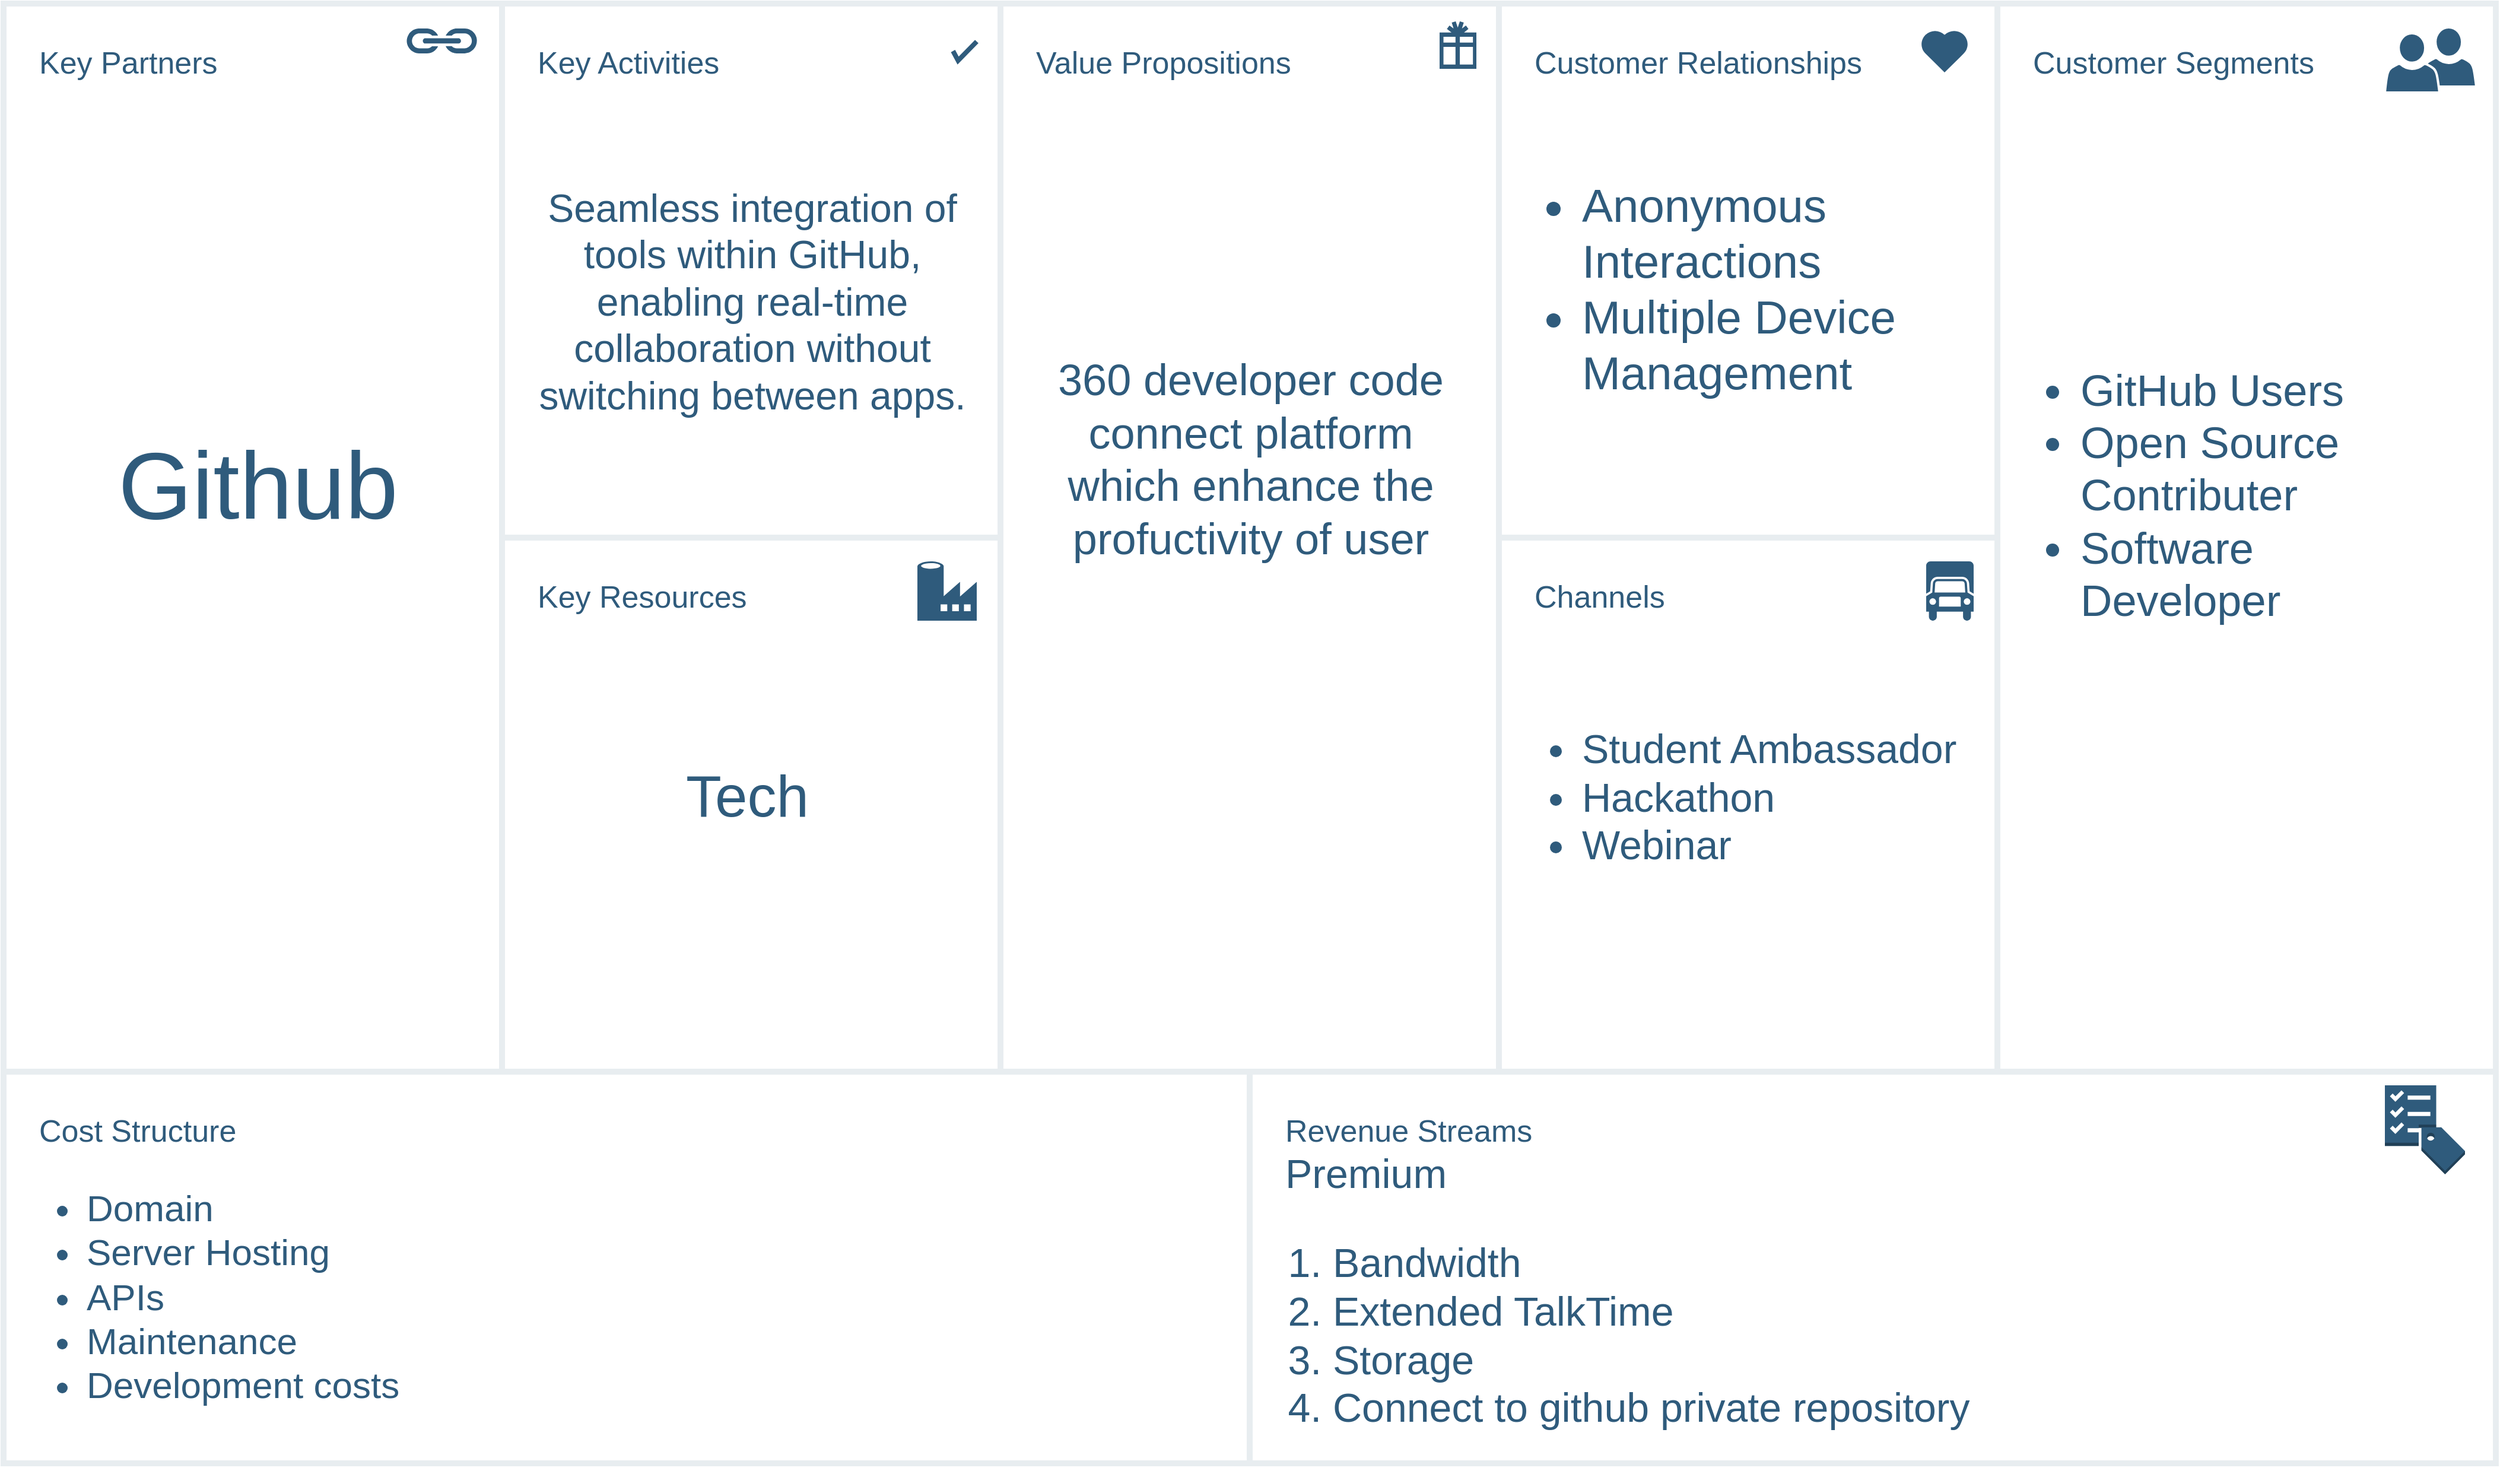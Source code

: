<mxfile version="23.1.7" type="github">
  <diagram id="07fea595-8f29-1299-0266-81d95cde20df" name="Page-1">
    <mxGraphModel dx="6538" dy="2088" grid="1" gridSize="10" guides="1" tooltips="1" connect="1" arrows="1" fold="1" page="1" pageScale="1" pageWidth="1169" pageHeight="827" background="none" math="0" shadow="0">
      <root>
        <mxCell id="0" />
        <mxCell id="1" parent="0" />
        <mxCell id="699" value="&lt;div style=&quot;font-size: 26px&quot;&gt;&lt;font style=&quot;font-size: 26px&quot;&gt;Customer Relationships&lt;/font&gt;&lt;/div&gt;&lt;div&gt;&lt;br&gt;&lt;/div&gt;&lt;div&gt;&lt;br&gt;&lt;/div&gt;&lt;div&gt;&lt;br&gt;&lt;/div&gt;&lt;div&gt;&lt;div style=&quot;border-color: var(--border-color); font-size: 39px;&quot;&gt;&lt;ul&gt;&lt;li style=&quot;&quot;&gt;&lt;font style=&quot;border-color: var(--border-color);&quot;&gt;Anonymous&amp;nbsp; &amp;nbsp; &amp;nbsp; Interactions&lt;/font&gt;&lt;/li&gt;&lt;li style=&quot;&quot;&gt;Multiple Device Management&lt;/li&gt;&lt;/ul&gt;&lt;/div&gt;&lt;/div&gt;" style="rounded=0;whiteSpace=wrap;html=1;shadow=0;labelBackgroundColor=none;strokeColor=#e8edf0;strokeWidth=5;fillColor=#ffffff;fontSize=12;fontColor=#2F5B7C;align=left;verticalAlign=top;spacing=30;" parent="1" vertex="1">
          <mxGeometry x="-950" y="220" width="420" height="450" as="geometry" />
        </mxCell>
        <mxCell id="700" value="&lt;font&gt;&lt;font style=&quot;font-size: 26px&quot;&gt;Key Partners&lt;/font&gt;&lt;br&gt;&lt;/font&gt;&lt;font style=&quot;&quot;&gt;&lt;br style=&quot;font-size: 12px&quot;&gt;&lt;div style=&quot;text-align: center; line-height: 140%;&quot;&gt;&lt;span style=&quot;background-color: initial;&quot;&gt;&lt;font style=&quot;font-size: 80px;&quot;&gt;&lt;br&gt;&lt;/font&gt;&lt;/span&gt;&lt;/div&gt;&lt;div style=&quot;text-align: center; line-height: 140%;&quot;&gt;&lt;span style=&quot;background-color: initial;&quot;&gt;&lt;font style=&quot;font-size: 80px;&quot;&gt;&lt;br&gt;&lt;/font&gt;&lt;/span&gt;&lt;/div&gt;&lt;div style=&quot;text-align: center; line-height: 140%;&quot;&gt;&lt;span style=&quot;background-color: initial;&quot;&gt;&lt;font style=&quot;font-size: 80px;&quot;&gt;&lt;br&gt;&lt;/font&gt;&lt;/span&gt;&lt;/div&gt;&lt;div style=&quot;text-align: center; line-height: 140%;&quot;&gt;&lt;span style=&quot;background-color: initial;&quot;&gt;&lt;font style=&quot;font-size: 80px;&quot;&gt;&lt;br&gt;&lt;/font&gt;&lt;/span&gt;&lt;/div&gt;&lt;div style=&quot;text-align: center; line-height: 140%;&quot;&gt;&lt;span style=&quot;background-color: initial;&quot;&gt;&lt;font style=&quot;font-size: 80px;&quot;&gt;&amp;nbsp; &amp;nbsp;&lt;/font&gt;&lt;/span&gt;&lt;/div&gt;&lt;div style=&quot;text-align: center; line-height: 140%;&quot;&gt;&lt;span style=&quot;background-color: initial;&quot;&gt;&lt;font style=&quot;font-size: 80px;&quot;&gt;&lt;br&gt;&lt;/font&gt;&lt;/span&gt;&lt;/div&gt;&lt;div style=&quot;text-align: center; line-height: 140%;&quot;&gt;&lt;span style=&quot;background-color: initial;&quot;&gt;&lt;font style=&quot;font-size: 80px;&quot;&gt;&lt;br&gt;&lt;/font&gt;&lt;/span&gt;&lt;/div&gt;&lt;div style=&quot;text-align: center; line-height: 140%;&quot;&gt;&lt;span style=&quot;background-color: initial;&quot;&gt;&lt;font style=&quot;font-size: 80px;&quot;&gt;&lt;br&gt;&lt;/font&gt;&lt;/span&gt;&lt;/div&gt;&lt;div style=&quot;text-align: center; line-height: 140%;&quot;&gt;&lt;span style=&quot;font-size: 80px; background-color: initial;&quot;&gt;&amp;nbsp; &amp;nbsp;Github&lt;/span&gt;&lt;br&gt;&lt;/div&gt;&lt;/font&gt;" style="rounded=0;whiteSpace=wrap;html=1;shadow=0;labelBackgroundColor=none;strokeColor=#e8edf0;strokeWidth=5;fillColor=#ffffff;fontSize=12;fontColor=#2F5B7C;align=left;verticalAlign=top;spacing=30;" parent="1" vertex="1">
          <mxGeometry x="-2210" y="220" width="420" height="900" as="geometry" />
        </mxCell>
        <mxCell id="701" value="&lt;font&gt;&lt;font style=&quot;font-size: 26px&quot;&gt;Key Activities&lt;/font&gt;&lt;br style=&quot;font-size: 12px&quot;&gt;&lt;/font&gt;&lt;font&gt;&lt;br&gt;&lt;br&gt;&lt;br&gt;&lt;br&gt;&lt;br&gt;&lt;br style=&quot;font-size: 12px&quot;&gt;&lt;div style=&quot;text-align: center;&quot;&gt;&lt;font style=&quot;font-size: 33px;&quot;&gt;Seamless integration of tools within GitHub, enabling real-time collaboration without switching between apps.&lt;/font&gt;&lt;br&gt;&lt;/div&gt;&lt;/font&gt;" style="rounded=0;whiteSpace=wrap;html=1;shadow=0;labelBackgroundColor=none;strokeColor=#e8edf0;strokeWidth=5;fillColor=#ffffff;fontSize=12;fontColor=#2F5B7C;align=left;verticalAlign=top;spacing=30;" parent="1" vertex="1">
          <mxGeometry x="-1790" y="220" width="420" height="450" as="geometry" />
        </mxCell>
        <mxCell id="702" value="&lt;div&gt;&lt;font style=&quot;font-size: 26px&quot;&gt;Key Resources&lt;/font&gt;&lt;/div&gt;&lt;div&gt;&lt;br&gt;&lt;/div&gt;&lt;div style=&quot;text-align: center;&quot;&gt;&lt;font style=&quot;font-size: 45px;&quot;&gt;&lt;br&gt;&lt;/font&gt;&lt;/div&gt;&lt;div style=&quot;text-align: center;&quot;&gt;&lt;font style=&quot;font-size: 45px;&quot;&gt;&lt;br&gt;&lt;/font&gt;&lt;/div&gt;&lt;div style=&quot;text-align: center;&quot;&gt;&lt;font style=&quot;font-size: 45px;&quot;&gt;&lt;span style=&quot;white-space: pre;&quot;&gt;&#x9;&lt;/span&gt;&amp;nbsp;&amp;nbsp;&lt;/font&gt;&lt;span style=&quot;background-color: initial;&quot;&gt;&lt;font style=&quot;font-size: 49px;&quot;&gt;Tech&lt;/font&gt;&lt;/span&gt;&lt;/div&gt;" style="rounded=0;whiteSpace=wrap;html=1;shadow=0;labelBackgroundColor=none;strokeColor=#e8edf0;strokeWidth=5;fillColor=#ffffff;fontSize=12;fontColor=#2F5B7C;align=left;verticalAlign=top;spacing=30;" parent="1" vertex="1">
          <mxGeometry x="-1790" y="670" width="420" height="450" as="geometry" />
        </mxCell>
        <mxCell id="703" value="&lt;div style=&quot;font-size: 26px&quot;&gt;&lt;font style=&quot;font-size: 26px&quot;&gt;Value Propositions&lt;/font&gt;&lt;/div&gt;&lt;div&gt;&lt;br&gt;&lt;/div&gt;&lt;div&gt;&lt;br&gt;&lt;/div&gt;&lt;div&gt;&lt;br&gt;&lt;/div&gt;&lt;div&gt;&lt;br&gt;&lt;/div&gt;&lt;div&gt;&lt;br&gt;&lt;/div&gt;&lt;div&gt;&lt;br&gt;&lt;/div&gt;&lt;div&gt;&lt;br&gt;&lt;/div&gt;&lt;div&gt;&lt;br&gt;&lt;/div&gt;&lt;div&gt;&lt;br&gt;&lt;/div&gt;&lt;div&gt;&lt;br&gt;&lt;/div&gt;&lt;div&gt;&lt;br&gt;&lt;/div&gt;&lt;div&gt;&lt;br&gt;&lt;/div&gt;&lt;div&gt;&lt;br&gt;&lt;/div&gt;&lt;div&gt;&lt;br&gt;&lt;/div&gt;&lt;div&gt;&lt;br&gt;&lt;/div&gt;&lt;div&gt;&lt;br&gt;&lt;/div&gt;&lt;div&gt;&lt;div style=&quot;text-align: center; border-color: var(--border-color); font-size: 37px;&quot;&gt;&lt;font style=&quot;border-color: var(--border-color);&quot;&gt;&lt;font style=&quot;border-color: var(--border-color);&quot;&gt;360 developer code connect platform which enhance the profuctivity of user&lt;/font&gt;&lt;br style=&quot;border-color: var(--border-color);&quot;&gt;&lt;/font&gt;&lt;/div&gt;&lt;div style=&quot;border-color: var(--border-color); font-size: 37px;&quot;&gt;&lt;br style=&quot;border-color: var(--border-color);&quot;&gt;&lt;/div&gt;&lt;/div&gt;" style="rounded=0;whiteSpace=wrap;html=1;shadow=0;labelBackgroundColor=none;strokeColor=#e8edf0;strokeWidth=5;fillColor=#ffffff;fontSize=12;fontColor=#2F5B7C;align=left;verticalAlign=top;spacing=30;" parent="1" vertex="1">
          <mxGeometry x="-1370" y="220" width="420" height="900" as="geometry" />
        </mxCell>
        <mxCell id="704" value="&lt;div&gt;&lt;font style=&quot;font-size: 26px&quot;&gt;Customer Segments&lt;/font&gt;&lt;/div&gt;&lt;div&gt;&lt;br&gt;&lt;/div&gt;&lt;div&gt;&lt;br&gt;&lt;/div&gt;&lt;div&gt;&lt;br&gt;&lt;/div&gt;&lt;div&gt;&lt;br&gt;&lt;/div&gt;&lt;div&gt;&lt;br&gt;&lt;/div&gt;&lt;div&gt;&lt;br&gt;&lt;/div&gt;&lt;div&gt;&lt;br&gt;&lt;/div&gt;&lt;div&gt;&lt;br&gt;&lt;/div&gt;&lt;div&gt;&lt;br&gt;&lt;/div&gt;&lt;div&gt;&lt;br&gt;&lt;/div&gt;&lt;div&gt;&lt;br&gt;&lt;/div&gt;&lt;div&gt;&lt;br&gt;&lt;/div&gt;&lt;div&gt;&lt;br&gt;&lt;/div&gt;&lt;div&gt;&lt;br&gt;&lt;/div&gt;&lt;div style=&quot;font-size: 37px;&quot;&gt;&lt;ul&gt;&lt;li&gt;GitHub Users&lt;/li&gt;&lt;li&gt;Open Source Contributer&lt;/li&gt;&lt;li&gt;Software Developer&lt;/li&gt;&lt;/ul&gt;&lt;p&gt;&lt;/p&gt;&lt;/div&gt;" style="rounded=0;whiteSpace=wrap;html=1;shadow=0;labelBackgroundColor=none;strokeColor=#e8edf0;strokeWidth=5;fillColor=#ffffff;fontSize=12;fontColor=#2F5B7C;align=left;verticalAlign=top;spacing=30;" parent="1" vertex="1">
          <mxGeometry x="-530" y="220" width="420" height="900" as="geometry" />
        </mxCell>
        <mxCell id="705" value="&lt;div&gt;&lt;font style=&quot;font-size: 26px&quot;&gt;Channels&lt;/font&gt;&lt;/div&gt;&lt;div&gt;&lt;br&gt;&lt;/div&gt;&lt;div&gt;&lt;br&gt;&lt;/div&gt;&lt;div&gt;&lt;br&gt;&lt;/div&gt;&lt;div&gt;&lt;br&gt;&lt;/div&gt;&lt;div&gt;&lt;ul style=&quot;border-color: var(--border-color); font-size: 34px;&quot;&gt;&lt;li style=&quot;border-color: var(--border-color);&quot;&gt;Student Ambassador&lt;/li&gt;&lt;li style=&quot;border-color: var(--border-color);&quot;&gt;Hackathon&lt;br style=&quot;border-color: var(--border-color);&quot;&gt;&lt;/li&gt;&lt;li style=&quot;border-color: var(--border-color);&quot;&gt;Webinar&lt;/li&gt;&lt;/ul&gt;&lt;/div&gt;" style="rounded=0;whiteSpace=wrap;html=1;shadow=0;labelBackgroundColor=none;strokeColor=#e8edf0;strokeWidth=5;fillColor=#ffffff;fontSize=12;fontColor=#2F5B7C;align=left;verticalAlign=top;spacing=30;" parent="1" vertex="1">
          <mxGeometry x="-950" y="670" width="420" height="450" as="geometry" />
        </mxCell>
        <mxCell id="706" value="&lt;div style=&quot;font-size: 26px&quot;&gt;&lt;font style=&quot;font-size: 26px&quot;&gt;Cost Structure&lt;/font&gt;&lt;/div&gt;&lt;div&gt;&lt;ul style=&quot;border-color: var(--border-color); font-size: 31px; text-align: justify; line-height: 37.2px;&quot;&gt;&lt;li style=&quot;border-color: var(--border-color);&quot;&gt;Domain&lt;/li&gt;&lt;li style=&quot;border-color: var(--border-color);&quot;&gt;Server Hosting&lt;/li&gt;&lt;li style=&quot;border-color: var(--border-color);&quot;&gt;APIs&lt;/li&gt;&lt;li style=&quot;border-color: var(--border-color);&quot;&gt;&lt;span style=&quot;border-color: var(--border-color); background-color: initial;&quot;&gt;Maintenance&lt;/span&gt;&lt;span style=&quot;border-color: var(--border-color); background-color: initial; letter-spacing: -0.36px; text-indent: -0.16in; color: rgb(25, 25, 25); font-family: &amp;quot;TT Norms Bold&amp;quot;;&quot;&gt;&amp;nbsp;&lt;/span&gt;&lt;/li&gt;&lt;li style=&quot;border-color: var(--border-color);&quot;&gt;&lt;span style=&quot;border-color: var(--border-color); background-color: initial;&quot;&gt;Development costs&lt;/span&gt;&lt;/li&gt;&lt;/ul&gt;&lt;/div&gt;" style="rounded=0;whiteSpace=wrap;html=1;shadow=0;labelBackgroundColor=none;strokeColor=#e8edf0;strokeWidth=5;fillColor=#ffffff;fontSize=12;fontColor=#2F5B7C;align=left;verticalAlign=top;spacing=30;" parent="1" vertex="1">
          <mxGeometry x="-2210" y="1120" width="1050" height="330" as="geometry" />
        </mxCell>
        <mxCell id="707" value="&lt;div style=&quot;font-size: 26px&quot;&gt;&lt;font style=&quot;font-size: 26px&quot;&gt;Revenue Streams&lt;/font&gt;&lt;/div&gt;&lt;div style=&quot;font-size: 34px;&quot;&gt;&lt;span style=&quot;background-color: initial;&quot;&gt;&lt;font style=&quot;font-size: 34px;&quot;&gt;Premium&lt;/font&gt;&lt;/span&gt;&lt;/div&gt;&lt;div style=&quot;font-size: 34px;&quot;&gt;&lt;p style=&quot;border-color: var(--border-color);&quot;&gt;&lt;/p&gt;&lt;ol style=&quot;border-color: var(--border-color);&quot;&gt;&lt;li style=&quot;border-color: var(--border-color);&quot;&gt;&lt;font style=&quot;font-size: 34px;&quot;&gt;Bandwidth&lt;br style=&quot;border-color: var(--border-color);&quot;&gt;&lt;/font&gt;&lt;/li&gt;&lt;li style=&quot;border-color: var(--border-color);&quot;&gt;&lt;font style=&quot;font-size: 34px;&quot;&gt;Extended TalkTime&lt;br style=&quot;border-color: var(--border-color);&quot;&gt;&lt;/font&gt;&lt;/li&gt;&lt;li style=&quot;border-color: var(--border-color);&quot;&gt;&lt;font style=&quot;font-size: 34px;&quot;&gt;Storage&lt;/font&gt;&lt;/li&gt;&lt;li style=&quot;border-color: var(--border-color);&quot;&gt;&lt;font style=&quot;font-size: 34px;&quot;&gt;Connect to github private repository&lt;/font&gt;&lt;/li&gt;&lt;/ol&gt;&lt;/div&gt;" style="rounded=0;whiteSpace=wrap;html=1;shadow=0;labelBackgroundColor=none;strokeColor=#e8edf0;strokeWidth=5;fillColor=#ffffff;fontSize=12;fontColor=#2F5B7C;align=left;verticalAlign=top;spacing=30;" parent="1" vertex="1">
          <mxGeometry x="-1160" y="1120" width="1050" height="330" as="geometry" />
        </mxCell>
        <mxCell id="709" value="" style="html=1;verticalLabelPosition=bottom;labelBackgroundColor=#ffffff;verticalAlign=top;shadow=0;dashed=0;strokeWidth=4;shape=mxgraph.ios7.misc.check;strokeColor=#2F5B7C;fillColor=#ffffff;gradientColor=none;fontSize=12;fontColor=#2F5B7C;align=left;" parent="1" vertex="1">
          <mxGeometry x="-1410" y="252" width="20" height="16" as="geometry" />
        </mxCell>
        <mxCell id="710" value="" style="shape=mxgraph.signs.travel.present;html=1;fillColor=#2F5B7C;strokeColor=none;verticalLabelPosition=bottom;verticalAlign=top;align=center;shadow=0;labelBackgroundColor=none;fontSize=12;fontColor=#2F5B7C;" parent="1" vertex="1">
          <mxGeometry x="-1000" y="235" width="31" height="40" as="geometry" />
        </mxCell>
        <mxCell id="711" value="" style="html=1;verticalLabelPosition=bottom;labelBackgroundColor=#ffffff;verticalAlign=top;strokeWidth=3;strokeColor=none;fillColor=#2F5B7C;shadow=0;dashed=0;shape=mxgraph.ios7.icons.heart;fontSize=12;fontColor=#2F5B7C;align=left;" parent="1" vertex="1">
          <mxGeometry x="-595.0" y="242" width="41" height="36" as="geometry" />
        </mxCell>
        <mxCell id="715" value="" style="shadow=0;dashed=0;html=1;strokeColor=none;labelPosition=center;verticalLabelPosition=bottom;verticalAlign=top;shape=mxgraph.mscae.cloud.data_factory;fillColor=#2F5B7C;labelBackgroundColor=none;fontSize=10;fontColor=#2F5B7C;align=left;" parent="1" vertex="1">
          <mxGeometry x="-1440" y="690" width="50" height="50" as="geometry" />
        </mxCell>
        <mxCell id="716" value="" style="shape=mxgraph.signs.transportation.truck_6;html=1;fillColor=#2F5B7C;strokeColor=none;verticalLabelPosition=bottom;verticalAlign=top;align=center;shadow=0;labelBackgroundColor=none;fontSize=10;fontColor=#2F5B7C;aspect=fixed;" parent="1" vertex="1">
          <mxGeometry x="-590" y="690" width="40" height="50" as="geometry" />
        </mxCell>
        <mxCell id="717" value="" style="shape=image;html=1;verticalAlign=top;verticalLabelPosition=bottom;labelBackgroundColor=#ffffff;imageAspect=0;aspect=fixed;image=https://cdn4.iconfinder.com/data/icons/evil-icons-user-interface/64/price-128.png;shadow=0;strokeColor=#e8edf0;strokeWidth=3;fillColor=#2F5B7C;gradientColor=none;fontSize=10;fontColor=#2F5B7C;align=left;" parent="1" vertex="1">
          <mxGeometry x="-1226" y="1140" width="58" height="58" as="geometry" />
        </mxCell>
        <mxCell id="718" value="" style="dashed=0;html=1;shape=mxgraph.aws3.checklist_cost;fillColor=#2F5B7C;gradientColor=none;shadow=0;labelBackgroundColor=none;strokeColor=none;strokeWidth=3;fontSize=10;fontColor=#2F5B7C;align=left;" parent="1" vertex="1">
          <mxGeometry x="-203.5" y="1131.5" width="67.5" height="75" as="geometry" />
        </mxCell>
        <mxCell id="719" value="" style="shadow=0;dashed=0;html=1;strokeColor=none;fillColor=#2F5B7C;labelPosition=center;verticalLabelPosition=bottom;verticalAlign=top;outlineConnect=0;shape=mxgraph.office.concepts.link;labelBackgroundColor=none;fontSize=10;fontColor=#000000;align=left;" parent="1" vertex="1">
          <mxGeometry x="-1871" y="241" width="61" height="21" as="geometry" />
        </mxCell>
        <mxCell id="720" value="" style="group" parent="1" vertex="1" connectable="0">
          <mxGeometry x="-203.5" y="245" width="69" height="50" as="geometry" />
        </mxCell>
        <mxCell id="721" value="" style="shadow=0;dashed=0;html=1;strokeColor=#FFFFFF;labelPosition=center;verticalLabelPosition=bottom;verticalAlign=top;outlineConnect=0;shape=mxgraph.office.users.user;fillColor=#2F5B7C;labelBackgroundColor=none;fontSize=10;fontColor=#000000;align=left;strokeWidth=2;" parent="720" vertex="1">
          <mxGeometry x="31" y="-5" width="46" height="50" as="geometry" />
        </mxCell>
        <mxCell id="722" value="" style="shadow=0;dashed=0;html=1;strokeColor=#FFFFFF;labelPosition=center;verticalLabelPosition=bottom;verticalAlign=top;outlineConnect=0;shape=mxgraph.office.users.user;fillColor=#2F5B7C;labelBackgroundColor=none;fontSize=10;fontColor=#000000;align=left;strokeWidth=2;" parent="720" vertex="1">
          <mxGeometry width="46" height="50" as="geometry" />
        </mxCell>
      </root>
    </mxGraphModel>
  </diagram>
</mxfile>

